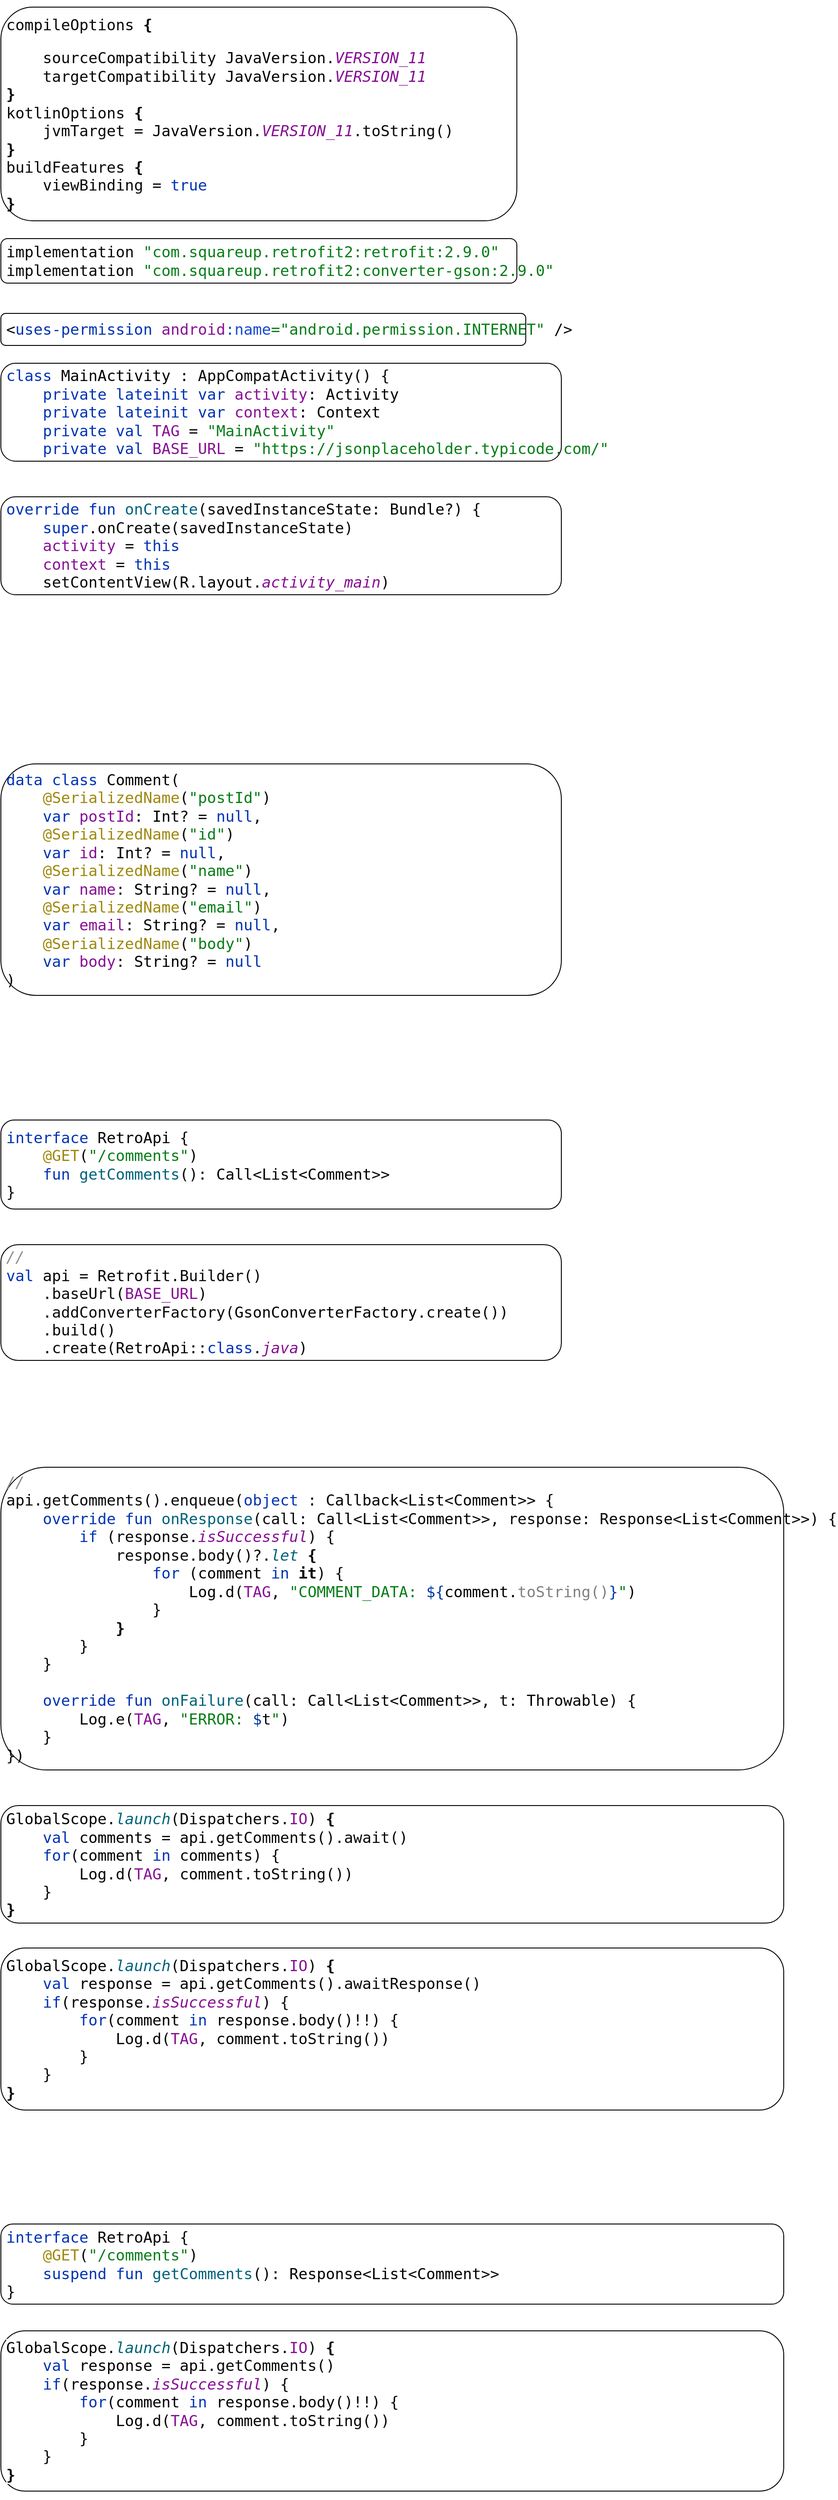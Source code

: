 <mxfile version="20.2.8" type="device"><diagram id="9xV01Iecjt-NB58fjY3P" name="Page-1"><mxGraphModel dx="1221" dy="681" grid="1" gridSize="10" guides="1" tooltips="1" connect="1" arrows="1" fold="1" page="1" pageScale="1" pageWidth="1169" pageHeight="827" math="0" shadow="0"><root><mxCell id="0"/><mxCell id="1" parent="0"/><mxCell id="su84P-bOHxAhCcJa18Z8-1" value="&lt;pre style=&quot;color: rgb(169, 183, 198); font-family: &amp;quot;Source Code Pro&amp;quot;, monospace; font-size: 12.8pt;&quot;&gt;&lt;pre style=&quot;color: rgb(8, 8, 8); font-family: &amp;quot;Source Code Pro&amp;quot;, monospace; font-size: 12.8pt;&quot;&gt;&lt;span style=&quot;color: rgb(0, 51, 179);&quot;&gt;class &lt;/span&gt;&lt;span style=&quot;color: rgb(0, 0, 0);&quot;&gt;MainActivity &lt;/span&gt;: AppCompatActivity() {&lt;br&gt;    &lt;span style=&quot;color: rgb(0, 51, 179);&quot;&gt;private lateinit var &lt;/span&gt;&lt;span style=&quot;color: rgb(135, 16, 148);&quot;&gt;activity&lt;/span&gt;: &lt;span style=&quot;color: rgb(0, 0, 0);&quot;&gt;Activity&lt;br&gt;&lt;/span&gt;&lt;span style=&quot;color: rgb(0, 0, 0);&quot;&gt;    &lt;/span&gt;&lt;span style=&quot;color: rgb(0, 51, 179);&quot;&gt;private lateinit var &lt;/span&gt;&lt;span style=&quot;color: rgb(135, 16, 148);&quot;&gt;context&lt;/span&gt;: &lt;span style=&quot;color: rgb(0, 0, 0);&quot;&gt;Context&lt;br&gt;&lt;/span&gt;&lt;span style=&quot;color: rgb(0, 0, 0);&quot;&gt;    &lt;/span&gt;&lt;span style=&quot;color: rgb(0, 51, 179);&quot;&gt;private val &lt;/span&gt;&lt;span style=&quot;color: rgb(135, 16, 148);&quot;&gt;TAG &lt;/span&gt;= &lt;span style=&quot;color: rgb(6, 125, 23);&quot;&gt;&quot;MainActivity&quot;&lt;br&gt;&lt;/span&gt;&lt;span style=&quot;color: rgb(6, 125, 23);&quot;&gt;    &lt;/span&gt;&lt;span style=&quot;color: rgb(0, 51, 179);&quot;&gt;private val &lt;/span&gt;&lt;span style=&quot;color: rgb(135, 16, 148);&quot;&gt;BASE_URL &lt;/span&gt;= &lt;span style=&quot;color: rgb(6, 125, 23);&quot;&gt;&quot;https://jsonplaceholder.typicode.com/&quot;&lt;/span&gt;&lt;/pre&gt;&lt;/pre&gt;" style="text;html=1;strokeColor=default;fillColor=none;align=left;verticalAlign=middle;whiteSpace=wrap;rounded=1;spacingLeft=4;spacingBottom=4;spacingRight=4;spacing=2;spacingTop=4;" vertex="1" parent="1"><mxGeometry x="80" y="470" width="630" height="110" as="geometry"/></mxCell><mxCell id="su84P-bOHxAhCcJa18Z8-2" style="edgeStyle=orthogonalEdgeStyle;rounded=0;orthogonalLoop=1;jettySize=auto;html=1;exitX=0.5;exitY=1;exitDx=0;exitDy=0;" edge="1" parent="1" source="su84P-bOHxAhCcJa18Z8-1" target="su84P-bOHxAhCcJa18Z8-1"><mxGeometry relative="1" as="geometry"/></mxCell><mxCell id="su84P-bOHxAhCcJa18Z8-3" value="&lt;pre style=&quot;color: rgb(169, 183, 198); font-family: &amp;quot;Source Code Pro&amp;quot;, monospace; font-size: 12.8pt;&quot;&gt;&lt;pre style=&quot;font-family: &amp;quot;JetBrains Mono&amp;quot;, monospace; font-size: 12pt;&quot;&gt;&lt;pre style=&quot;color: rgb(8, 8, 8); font-family: &amp;quot;Source Code Pro&amp;quot;, monospace; font-size: 12.8pt;&quot;&gt;implementation &lt;span style=&quot;color: rgb(6, 125, 23);&quot;&gt;&quot;com.squareup.retrofit2:retrofit:2.9.0&quot;&lt;br&gt;&lt;/span&gt;implementation &lt;span style=&quot;color: rgb(6, 125, 23);&quot;&gt;&quot;com.squareup.retrofit2:converter-gson:2.9.0&quot;&lt;/span&gt;&lt;/pre&gt;&lt;/pre&gt;&lt;/pre&gt;" style="text;html=1;strokeColor=default;fillColor=none;align=left;verticalAlign=middle;whiteSpace=wrap;rounded=1;spacingLeft=4;spacingBottom=4;spacingRight=4;spacing=2;spacingTop=4;" vertex="1" parent="1"><mxGeometry x="80" y="330" width="580" height="50" as="geometry"/></mxCell><mxCell id="su84P-bOHxAhCcJa18Z8-4" value="&lt;pre style=&quot;color: rgb(169, 183, 198); font-family: &amp;quot;Source Code Pro&amp;quot;, monospace; font-size: 12.8pt;&quot;&gt;&lt;pre style=&quot;font-family: &amp;quot;JetBrains Mono&amp;quot;, monospace; font-size: 12pt;&quot;&gt;&lt;pre style=&quot;color: rgb(8, 8, 8); font-family: &amp;quot;Source Code Pro&amp;quot;, monospace; font-size: 12.8pt;&quot;&gt;&lt;pre style=&quot;font-family: &amp;quot;Source Code Pro&amp;quot;, monospace; font-size: 12.8pt;&quot;&gt;&amp;lt;&lt;span style=&quot;color: rgb(0, 51, 179);&quot;&gt;uses-permission &lt;/span&gt;&lt;span style=&quot;color: rgb(135, 16, 148);&quot;&gt;android&lt;/span&gt;&lt;span style=&quot;color: rgb(23, 74, 212);&quot;&gt;:name&lt;/span&gt;&lt;span style=&quot;color: rgb(6, 125, 23);&quot;&gt;=&quot;android.permission.INTERNET&quot; &lt;/span&gt;/&amp;gt;&lt;/pre&gt;&lt;/pre&gt;&lt;/pre&gt;&lt;/pre&gt;" style="text;html=1;strokeColor=default;fillColor=none;align=left;verticalAlign=middle;whiteSpace=wrap;rounded=1;spacingLeft=4;spacingBottom=4;spacingRight=4;spacing=2;spacingTop=4;" vertex="1" parent="1"><mxGeometry x="80" y="414" width="590" height="36" as="geometry"/></mxCell><mxCell id="su84P-bOHxAhCcJa18Z8-5" value="&lt;pre style=&quot;color: rgb(169, 183, 198); font-family: &amp;quot;Source Code Pro&amp;quot;, monospace; font-size: 12.8pt;&quot;&gt;&lt;pre style=&quot;font-family: &amp;quot;JetBrains Mono&amp;quot;, monospace; font-size: 12pt;&quot;&gt;&lt;pre style=&quot;color: rgb(8, 8, 8); font-family: &amp;quot;Source Code Pro&amp;quot;, monospace; font-size: 12.8pt;&quot;&gt;&lt;pre style=&quot;font-family: &amp;quot;Source Code Pro&amp;quot;, monospace; font-size: 12.8pt;&quot;&gt;&lt;span style=&quot;font-size: 12.8pt; background-color: initial; white-space: normal;&quot;&gt;compileOptions &lt;/span&gt;&lt;span style=&quot;font-size: 12.8pt; background-color: initial; white-space: normal; font-weight: bold;&quot;&gt;{&lt;/span&gt;&lt;br&gt;&lt;/pre&gt;&lt;pre style=&quot;font-family: &amp;quot;Source Code Pro&amp;quot;, monospace; font-size: 12.8pt;&quot;&gt;&lt;span style=&quot;font-weight: bold;&quot;&gt;    &lt;/span&gt;sourceCompatibility &lt;span style=&quot;color: rgb(0, 0, 0);&quot;&gt;JavaVersion&lt;/span&gt;.&lt;span style=&quot;color: rgb(135, 16, 148); font-style: italic;&quot;&gt;VERSION_11&lt;br&gt;&lt;/span&gt;&lt;span style=&quot;color: rgb(135, 16, 148); font-style: italic;&quot;&gt;    &lt;/span&gt;targetCompatibility &lt;span style=&quot;color: rgb(0, 0, 0);&quot;&gt;JavaVersion&lt;/span&gt;.&lt;span style=&quot;color: rgb(135, 16, 148); font-style: italic;&quot;&gt;VERSION_11&lt;br&gt;&lt;/span&gt;&lt;span style=&quot;font-weight: bold;&quot;&gt;}&lt;br&gt;&lt;/span&gt;kotlinOptions &lt;span style=&quot;font-weight: bold;&quot;&gt;{&lt;br&gt;&lt;/span&gt;&lt;span style=&quot;font-weight: bold;&quot;&gt;    &lt;/span&gt;jvmTarget = &lt;span style=&quot;color: rgb(0, 0, 0);&quot;&gt;JavaVersion&lt;/span&gt;.&lt;span style=&quot;color: rgb(135, 16, 148); font-style: italic;&quot;&gt;VERSION_11&lt;/span&gt;.toString()&lt;br&gt;&lt;span style=&quot;font-weight: bold;&quot;&gt;}&lt;br&gt;&lt;/span&gt;buildFeatures &lt;span style=&quot;font-weight: bold;&quot;&gt;{&lt;br&gt;&lt;/span&gt;&lt;span style=&quot;font-weight: bold;&quot;&gt;    &lt;/span&gt;viewBinding = &lt;span style=&quot;color: rgb(0, 51, 179);&quot;&gt;true&lt;br&gt;&lt;/span&gt;&lt;span style=&quot;font-weight: bold;&quot;&gt;}&lt;/span&gt;&lt;/pre&gt;&lt;/pre&gt;&lt;/pre&gt;&lt;/pre&gt;" style="text;html=1;align=left;verticalAlign=middle;whiteSpace=wrap;rounded=1;spacingLeft=4;spacingBottom=4;spacingRight=4;spacing=2;spacingTop=4;strokeColor=default;" vertex="1" parent="1"><mxGeometry x="80" y="70" width="580" height="240" as="geometry"/></mxCell><mxCell id="su84P-bOHxAhCcJa18Z8-6" value="&lt;pre style=&quot;color: rgb(169, 183, 198); font-family: &amp;quot;Source Code Pro&amp;quot;, monospace; font-size: 12.8pt;&quot;&gt;&lt;pre style=&quot;color: rgb(8, 8, 8); font-family: &amp;quot;Source Code Pro&amp;quot;, monospace; font-size: 12.8pt;&quot;&gt;&lt;pre style=&quot;font-family: &amp;quot;Source Code Pro&amp;quot;, monospace; font-size: 12.8pt;&quot;&gt;&lt;span style=&quot;color: rgb(0, 51, 179);&quot;&gt;override fun &lt;/span&gt;&lt;span style=&quot;color: rgb(0, 98, 122);&quot;&gt;onCreate&lt;/span&gt;(savedInstanceState: &lt;span style=&quot;color: rgb(0, 0, 0);&quot;&gt;Bundle&lt;/span&gt;?) {&lt;br&gt;    &lt;span style=&quot;color: rgb(0, 51, 179);&quot;&gt;super&lt;/span&gt;.onCreate(savedInstanceState)&lt;br&gt;    &lt;span style=&quot;color: rgb(135, 16, 148);&quot;&gt;activity &lt;/span&gt;= &lt;span style=&quot;color: rgb(0, 51, 179);&quot;&gt;this&lt;br&gt;&lt;/span&gt;&lt;span style=&quot;color: rgb(0, 51, 179);&quot;&gt;    &lt;/span&gt;&lt;span style=&quot;color: rgb(135, 16, 148);&quot;&gt;context &lt;/span&gt;= &lt;span style=&quot;color: rgb(0, 51, 179);&quot;&gt;this&lt;br&gt;&lt;/span&gt;&lt;span style=&quot;color: rgb(0, 51, 179);&quot;&gt;    &lt;/span&gt;setContentView(&lt;span style=&quot;color: rgb(0, 0, 0);&quot;&gt;R&lt;/span&gt;.&lt;span style=&quot;color: rgb(0, 0, 0);&quot;&gt;layout&lt;/span&gt;.&lt;span style=&quot;color: rgb(135, 16, 148); font-style: italic;&quot;&gt;activity_main&lt;/span&gt;)&lt;/pre&gt;&lt;/pre&gt;&lt;/pre&gt;" style="text;html=1;strokeColor=default;fillColor=none;align=left;verticalAlign=middle;whiteSpace=wrap;rounded=1;spacingLeft=4;spacingBottom=4;spacingRight=4;spacing=2;spacingTop=4;" vertex="1" parent="1"><mxGeometry x="80" y="620" width="630" height="110" as="geometry"/></mxCell><mxCell id="su84P-bOHxAhCcJa18Z8-7" value="&lt;pre style=&quot;color: rgb(169, 183, 198); font-family: &amp;quot;Source Code Pro&amp;quot;, monospace; font-size: 12.8pt;&quot;&gt;&lt;pre style=&quot;color: rgb(8, 8, 8); font-family: &amp;quot;Source Code Pro&amp;quot;, monospace; font-size: 12.8pt;&quot;&gt;&lt;pre style=&quot;font-family: &amp;quot;Source Code Pro&amp;quot;, monospace; font-size: 12.8pt;&quot;&gt;&lt;pre style=&quot;font-family: &amp;quot;Source Code Pro&amp;quot;, monospace; font-size: 12.8pt;&quot;&gt;&lt;pre style=&quot;font-family: &amp;quot;Source Code Pro&amp;quot;, monospace; font-size: 12.8pt;&quot;&gt;&lt;span style=&quot;color: rgb(0, 51, 179);&quot;&gt;data class &lt;/span&gt;&lt;span style=&quot;color: rgb(0, 0, 0);&quot;&gt;Comment&lt;/span&gt;(&lt;br&gt;    &lt;span style=&quot;color: rgb(158, 136, 13);&quot;&gt;@SerializedName&lt;/span&gt;(&lt;span style=&quot;color: rgb(6, 125, 23);&quot;&gt;&quot;postId&quot;&lt;/span&gt;)&lt;br&gt;    &lt;span style=&quot;color: rgb(0, 51, 179);&quot;&gt;var &lt;/span&gt;&lt;span style=&quot;color: rgb(135, 16, 148);&quot;&gt;postId&lt;/span&gt;: &lt;span style=&quot;color: rgb(0, 0, 0);&quot;&gt;Int&lt;/span&gt;? = &lt;span style=&quot;color: rgb(0, 51, 179);&quot;&gt;null&lt;/span&gt;,&lt;br&gt;    &lt;span style=&quot;color: rgb(158, 136, 13);&quot;&gt;@SerializedName&lt;/span&gt;(&lt;span style=&quot;color: rgb(6, 125, 23);&quot;&gt;&quot;id&quot;&lt;/span&gt;)&lt;br&gt;    &lt;span style=&quot;color: rgb(0, 51, 179);&quot;&gt;var &lt;/span&gt;&lt;span style=&quot;color: rgb(135, 16, 148);&quot;&gt;id&lt;/span&gt;: &lt;span style=&quot;color: rgb(0, 0, 0);&quot;&gt;Int&lt;/span&gt;? = &lt;span style=&quot;color: rgb(0, 51, 179);&quot;&gt;null&lt;/span&gt;,&lt;br&gt;    &lt;span style=&quot;color: rgb(158, 136, 13);&quot;&gt;@SerializedName&lt;/span&gt;(&lt;span style=&quot;color: rgb(6, 125, 23);&quot;&gt;&quot;name&quot;&lt;/span&gt;)&lt;br&gt;    &lt;span style=&quot;color: rgb(0, 51, 179);&quot;&gt;var &lt;/span&gt;&lt;span style=&quot;color: rgb(135, 16, 148);&quot;&gt;name&lt;/span&gt;: &lt;span style=&quot;color: rgb(0, 0, 0);&quot;&gt;String&lt;/span&gt;? = &lt;span style=&quot;color: rgb(0, 51, 179);&quot;&gt;null&lt;/span&gt;,&lt;br&gt;    &lt;span style=&quot;color: rgb(158, 136, 13);&quot;&gt;@SerializedName&lt;/span&gt;(&lt;span style=&quot;color: rgb(6, 125, 23);&quot;&gt;&quot;email&quot;&lt;/span&gt;)&lt;br&gt;    &lt;span style=&quot;color: rgb(0, 51, 179);&quot;&gt;var &lt;/span&gt;&lt;span style=&quot;color: rgb(135, 16, 148);&quot;&gt;email&lt;/span&gt;: &lt;span style=&quot;color: rgb(0, 0, 0);&quot;&gt;String&lt;/span&gt;? = &lt;span style=&quot;color: rgb(0, 51, 179);&quot;&gt;null&lt;/span&gt;,&lt;br&gt;    &lt;span style=&quot;color: rgb(158, 136, 13);&quot;&gt;@SerializedName&lt;/span&gt;(&lt;span style=&quot;color: rgb(6, 125, 23);&quot;&gt;&quot;body&quot;&lt;/span&gt;)&lt;br&gt;    &lt;span style=&quot;color: rgb(0, 51, 179);&quot;&gt;var &lt;/span&gt;&lt;span style=&quot;color: rgb(135, 16, 148);&quot;&gt;body&lt;/span&gt;: &lt;span style=&quot;color: rgb(0, 0, 0);&quot;&gt;String&lt;/span&gt;? = &lt;span style=&quot;color: rgb(0, 51, 179);&quot;&gt;null&lt;br&gt;&lt;/span&gt;)&lt;/pre&gt;&lt;/pre&gt;&lt;/pre&gt;&lt;/pre&gt;&lt;/pre&gt;" style="text;html=1;strokeColor=default;fillColor=none;align=left;verticalAlign=middle;whiteSpace=wrap;rounded=1;spacingLeft=4;spacingBottom=4;spacingRight=4;spacing=2;spacingTop=4;glass=0;sketch=0;shadow=0;" vertex="1" parent="1"><mxGeometry x="80" y="920" width="630" height="260" as="geometry"/></mxCell><mxCell id="su84P-bOHxAhCcJa18Z8-8" value="&lt;pre style=&quot;color: rgb(169, 183, 198); font-family: &amp;quot;Source Code Pro&amp;quot;, monospace; font-size: 12.8pt;&quot;&gt;&lt;pre style=&quot;color: rgb(8, 8, 8); font-family: &amp;quot;Source Code Pro&amp;quot;, monospace; font-size: 12.8pt;&quot;&gt;&lt;pre style=&quot;font-family: &amp;quot;Source Code Pro&amp;quot;, monospace; font-size: 12.8pt;&quot;&gt;&lt;pre style=&quot;font-family: &amp;quot;Source Code Pro&amp;quot;, monospace; font-size: 12.8pt;&quot;&gt;&lt;pre style=&quot;font-family: &amp;quot;Source Code Pro&amp;quot;, monospace; font-size: 12.8pt;&quot;&gt;&lt;span style=&quot;color: rgb(0, 51, 179);&quot;&gt;interface &lt;/span&gt;&lt;span style=&quot;color: rgb(0, 0, 0);&quot;&gt;RetroApi &lt;/span&gt;{&lt;br&gt;    &lt;span style=&quot;color: rgb(158, 136, 13);&quot;&gt;@GET&lt;/span&gt;(&lt;span style=&quot;color: rgb(6, 125, 23);&quot;&gt;&quot;/comments&quot;&lt;/span&gt;)&lt;br&gt;    &lt;span style=&quot;color: rgb(0, 51, 179);&quot;&gt;fun &lt;/span&gt;&lt;span style=&quot;color: rgb(0, 98, 122);&quot;&gt;getComments&lt;/span&gt;(): &lt;span style=&quot;color: rgb(0, 0, 0);&quot;&gt;Call&lt;/span&gt;&amp;lt;&lt;span style=&quot;color: rgb(0, 0, 0);&quot;&gt;List&lt;/span&gt;&amp;lt;&lt;span style=&quot;color: rgb(0, 0, 0);&quot;&gt;Comment&lt;/span&gt;&amp;gt;&amp;gt;&lt;br&gt;}&lt;/pre&gt;&lt;/pre&gt;&lt;/pre&gt;&lt;/pre&gt;&lt;/pre&gt;" style="text;html=1;strokeColor=default;fillColor=none;align=left;verticalAlign=middle;whiteSpace=wrap;rounded=1;spacingLeft=4;spacingBottom=4;spacingRight=4;spacing=2;spacingTop=4;" vertex="1" parent="1"><mxGeometry x="80" y="1320" width="630" height="100" as="geometry"/></mxCell><mxCell id="su84P-bOHxAhCcJa18Z8-9" value="&lt;pre style=&quot;color: rgb(169, 183, 198); font-family: &amp;quot;Source Code Pro&amp;quot;, monospace; font-size: 12.8pt;&quot;&gt;&lt;pre style=&quot;color: rgb(8, 8, 8); font-family: &amp;quot;Source Code Pro&amp;quot;, monospace; font-size: 12.8pt;&quot;&gt;&lt;pre style=&quot;font-family: &amp;quot;Source Code Pro&amp;quot;, monospace; font-size: 12.8pt;&quot;&gt;&lt;pre style=&quot;font-family: &amp;quot;Source Code Pro&amp;quot;, monospace; font-size: 12.8pt;&quot;&gt;&lt;pre style=&quot;font-family: &amp;quot;Source Code Pro&amp;quot;, monospace; font-size: 12.8pt;&quot;&gt;&lt;pre style=&quot;font-family: &amp;quot;Source Code Pro&amp;quot;, monospace; font-size: 12.8pt;&quot;&gt;&lt;span style=&quot;color: rgb(140, 140, 140); font-style: italic;&quot;&gt;//&lt;br&gt;&lt;/span&gt;&lt;span style=&quot;color: rgb(0, 51, 179);&quot;&gt;val &lt;/span&gt;&lt;span style=&quot;color: rgb(0, 0, 0);&quot;&gt;api &lt;/span&gt;= &lt;span style=&quot;color: rgb(0, 0, 0);&quot;&gt;Retrofit&lt;/span&gt;.Builder()&lt;br&gt;    .baseUrl(&lt;span style=&quot;color: rgb(135, 16, 148);&quot;&gt;BASE_URL&lt;/span&gt;)&lt;br&gt;    .addConverterFactory(&lt;span style=&quot;color: rgb(0, 0, 0);&quot;&gt;GsonConverterFactory&lt;/span&gt;.create())&lt;br&gt;    .build()&lt;br&gt;    .create(&lt;span style=&quot;color: rgb(0, 0, 0);&quot;&gt;RetroApi&lt;/span&gt;::&lt;span style=&quot;color: rgb(0, 51, 179);&quot;&gt;class&lt;/span&gt;.&lt;span style=&quot;color: rgb(135, 16, 148); font-style: italic;&quot;&gt;java&lt;/span&gt;)&lt;/pre&gt;&lt;/pre&gt;&lt;/pre&gt;&lt;/pre&gt;&lt;/pre&gt;&lt;/pre&gt;" style="text;html=1;strokeColor=default;fillColor=none;align=left;verticalAlign=middle;whiteSpace=wrap;rounded=1;spacingLeft=4;spacingBottom=4;spacingRight=4;spacing=2;spacingTop=4;" vertex="1" parent="1"><mxGeometry x="80" y="1460" width="630" height="130" as="geometry"/></mxCell><mxCell id="su84P-bOHxAhCcJa18Z8-10" value="&lt;pre style=&quot;color: rgb(169, 183, 198); font-family: &amp;quot;Source Code Pro&amp;quot;, monospace; font-size: 12.8pt;&quot;&gt;&lt;pre style=&quot;color: rgb(8, 8, 8); font-family: &amp;quot;Source Code Pro&amp;quot;, monospace; font-size: 12.8pt;&quot;&gt;&lt;pre style=&quot;font-family: &amp;quot;Source Code Pro&amp;quot;, monospace; font-size: 12.8pt;&quot;&gt;&lt;pre style=&quot;font-family: &amp;quot;Source Code Pro&amp;quot;, monospace; font-size: 12.8pt;&quot;&gt;&lt;pre style=&quot;font-family: &amp;quot;Source Code Pro&amp;quot;, monospace; font-size: 12.8pt;&quot;&gt;&lt;pre style=&quot;font-family: &amp;quot;Source Code Pro&amp;quot;, monospace; font-size: 12.8pt;&quot;&gt;&lt;pre style=&quot;font-family: &amp;quot;Source Code Pro&amp;quot;, monospace; font-size: 12.8pt;&quot;&gt;&lt;span style=&quot;color: rgb(140, 140, 140); font-style: italic;&quot;&gt;//&lt;br&gt;&lt;/span&gt;&lt;span style=&quot;color: rgb(0, 0, 0);&quot;&gt;api&lt;/span&gt;.getComments().enqueue(&lt;span style=&quot;color: rgb(0, 51, 179);&quot;&gt;object &lt;/span&gt;: &lt;span style=&quot;color: rgb(0, 0, 0);&quot;&gt;Callback&lt;/span&gt;&amp;lt;&lt;span style=&quot;color: rgb(0, 0, 0);&quot;&gt;List&lt;/span&gt;&amp;lt;&lt;span style=&quot;color: rgb(0, 0, 0);&quot;&gt;Comment&lt;/span&gt;&amp;gt;&amp;gt; {&lt;br&gt;    &lt;span style=&quot;color: rgb(0, 51, 179);&quot;&gt;override fun &lt;/span&gt;&lt;span style=&quot;color: rgb(0, 98, 122);&quot;&gt;onResponse&lt;/span&gt;(call: &lt;span style=&quot;color: rgb(0, 0, 0);&quot;&gt;Call&lt;/span&gt;&amp;lt;&lt;span style=&quot;color: rgb(0, 0, 0);&quot;&gt;List&lt;/span&gt;&amp;lt;&lt;span style=&quot;color: rgb(0, 0, 0);&quot;&gt;Comment&lt;/span&gt;&amp;gt;&amp;gt;, response: &lt;span style=&quot;color: rgb(0, 0, 0);&quot;&gt;Response&lt;/span&gt;&amp;lt;&lt;span style=&quot;color: rgb(0, 0, 0);&quot;&gt;List&lt;/span&gt;&amp;lt;&lt;span style=&quot;color: rgb(0, 0, 0);&quot;&gt;Comment&lt;/span&gt;&amp;gt;&amp;gt;) {&lt;br&gt;        &lt;span style=&quot;color: rgb(0, 51, 179);&quot;&gt;if &lt;/span&gt;(response.&lt;span style=&quot;color: rgb(135, 16, 148); font-style: italic;&quot;&gt;isSuccessful&lt;/span&gt;) {&lt;br&gt;            response.body()?.&lt;span style=&quot;color: rgb(0, 98, 122); font-style: italic;&quot;&gt;let &lt;/span&gt;&lt;span style=&quot;font-weight: bold;&quot;&gt;{&lt;br&gt;&lt;/span&gt;&lt;span style=&quot;font-weight: bold;&quot;&gt;                &lt;/span&gt;&lt;span style=&quot;color: rgb(0, 51, 179);&quot;&gt;for &lt;/span&gt;(&lt;span style=&quot;color: rgb(0, 0, 0);&quot;&gt;comment &lt;/span&gt;&lt;span style=&quot;color: rgb(0, 51, 179);&quot;&gt;in &lt;/span&gt;&lt;span style=&quot;font-weight: bold;&quot;&gt;it&lt;/span&gt;) {&lt;br&gt;                    &lt;span style=&quot;color: rgb(0, 0, 0);&quot;&gt;Log&lt;/span&gt;.d(&lt;span style=&quot;color: rgb(135, 16, 148);&quot;&gt;TAG&lt;/span&gt;, &lt;span style=&quot;color: rgb(6, 125, 23);&quot;&gt;&quot;COMMENT_DATA: &lt;/span&gt;&lt;span style=&quot;color: rgb(0, 55, 166);&quot;&gt;${&lt;/span&gt;&lt;span style=&quot;color: rgb(0, 0, 0);&quot;&gt;comment&lt;/span&gt;.&lt;span style=&quot;color: rgb(128, 128, 128);&quot;&gt;toString()&lt;/span&gt;&lt;span style=&quot;color: rgb(0, 55, 166);&quot;&gt;}&lt;/span&gt;&lt;span style=&quot;color: rgb(6, 125, 23);&quot;&gt;&quot;&lt;/span&gt;)&lt;br&gt;                }&lt;br&gt;            &lt;span style=&quot;font-weight: bold;&quot;&gt;}&lt;br&gt;&lt;/span&gt;&lt;span style=&quot;font-weight: bold;&quot;&gt;        &lt;/span&gt;}&lt;br&gt;    }&lt;br&gt;&lt;br&gt;    &lt;span style=&quot;color: rgb(0, 51, 179);&quot;&gt;override fun &lt;/span&gt;&lt;span style=&quot;color: rgb(0, 98, 122);&quot;&gt;onFailure&lt;/span&gt;(call: &lt;span style=&quot;color: rgb(0, 0, 0);&quot;&gt;Call&lt;/span&gt;&amp;lt;&lt;span style=&quot;color: rgb(0, 0, 0);&quot;&gt;List&lt;/span&gt;&amp;lt;&lt;span style=&quot;color: rgb(0, 0, 0);&quot;&gt;Comment&lt;/span&gt;&amp;gt;&amp;gt;, t: &lt;span style=&quot;color: rgb(0, 0, 0);&quot;&gt;Throwable&lt;/span&gt;) {&lt;br&gt;        &lt;span style=&quot;color: rgb(0, 0, 0);&quot;&gt;Log&lt;/span&gt;.e(&lt;span style=&quot;color: rgb(135, 16, 148);&quot;&gt;TAG&lt;/span&gt;, &lt;span style=&quot;color: rgb(6, 125, 23);&quot;&gt;&quot;ERROR: &lt;/span&gt;&lt;span style=&quot;color: rgb(0, 55, 166);&quot;&gt;$&lt;/span&gt;t&lt;span style=&quot;color: rgb(6, 125, 23);&quot;&gt;&quot;&lt;/span&gt;)&lt;br&gt;    }&lt;br&gt;})&lt;/pre&gt;&lt;/pre&gt;&lt;/pre&gt;&lt;/pre&gt;&lt;/pre&gt;&lt;/pre&gt;&lt;/pre&gt;" style="text;html=1;strokeColor=default;fillColor=none;align=left;verticalAlign=middle;whiteSpace=wrap;rounded=1;spacingLeft=4;spacingBottom=4;spacingRight=4;spacing=2;spacingTop=4;" vertex="1" parent="1"><mxGeometry x="80" y="1710" width="880" height="340" as="geometry"/></mxCell><mxCell id="su84P-bOHxAhCcJa18Z8-11" value="&lt;pre style=&quot;color: rgb(169, 183, 198); font-family: &amp;quot;Source Code Pro&amp;quot;, monospace; font-size: 12.8pt;&quot;&gt;&lt;pre style=&quot;color: rgb(8, 8, 8); font-family: &amp;quot;Source Code Pro&amp;quot;, monospace; font-size: 12.8pt;&quot;&gt;&lt;pre style=&quot;font-family: &amp;quot;Source Code Pro&amp;quot;, monospace; font-size: 12.8pt;&quot;&gt;&lt;pre style=&quot;font-family: &amp;quot;Source Code Pro&amp;quot;, monospace; font-size: 12.8pt;&quot;&gt;&lt;pre style=&quot;font-family: &amp;quot;Source Code Pro&amp;quot;, monospace; font-size: 12.8pt;&quot;&gt;&lt;pre style=&quot;font-family: &amp;quot;Source Code Pro&amp;quot;, monospace; font-size: 12.8pt;&quot;&gt;&lt;pre style=&quot;font-family: &amp;quot;Source Code Pro&amp;quot;, monospace; font-size: 12.8pt;&quot;&gt;&lt;pre style=&quot;font-family: &amp;quot;Source Code Pro&amp;quot;, monospace; font-size: 12.8pt;&quot;&gt;&lt;span style=&quot;color: rgb(0, 0, 0);&quot;&gt;GlobalScope&lt;/span&gt;.&lt;span style=&quot;color: rgb(0, 98, 122); font-style: italic;&quot;&gt;launch&lt;/span&gt;(&lt;span style=&quot;color: rgb(0, 0, 0);&quot;&gt;Dispatchers&lt;/span&gt;.&lt;span style=&quot;color: rgb(135, 16, 148);&quot;&gt;IO&lt;/span&gt;) &lt;span style=&quot;font-weight: bold;&quot;&gt;{&lt;br&gt;&lt;/span&gt;&lt;span style=&quot;font-weight: bold;&quot;&gt;    &lt;/span&gt;&lt;span style=&quot;color: rgb(0, 51, 179);&quot;&gt;val &lt;/span&gt;&lt;span style=&quot;color: rgb(0, 0, 0);&quot;&gt;comments &lt;/span&gt;= &lt;span style=&quot;color: rgb(0, 0, 0);&quot;&gt;api&lt;/span&gt;.getComments().await()&lt;br&gt;    &lt;span style=&quot;color: rgb(0, 51, 179);&quot;&gt;for&lt;/span&gt;(&lt;span style=&quot;color: rgb(0, 0, 0);&quot;&gt;comment &lt;/span&gt;&lt;span style=&quot;color: rgb(0, 51, 179);&quot;&gt;in &lt;/span&gt;&lt;span style=&quot;color: rgb(0, 0, 0);&quot;&gt;comments&lt;/span&gt;) {&lt;br&gt;        &lt;span style=&quot;color: rgb(0, 0, 0);&quot;&gt;Log&lt;/span&gt;.d(&lt;span style=&quot;color: rgb(135, 16, 148);&quot;&gt;TAG&lt;/span&gt;, &lt;span style=&quot;color: rgb(0, 0, 0);&quot;&gt;comment&lt;/span&gt;.toString())&lt;br&gt;    }&lt;br&gt;&lt;span style=&quot;font-weight: bold;&quot;&gt;}&lt;/span&gt;&lt;/pre&gt;&lt;/pre&gt;&lt;/pre&gt;&lt;/pre&gt;&lt;/pre&gt;&lt;/pre&gt;&lt;/pre&gt;&lt;/pre&gt;" style="text;html=1;strokeColor=default;fillColor=none;align=left;verticalAlign=middle;whiteSpace=wrap;rounded=1;spacingLeft=4;spacingBottom=4;spacingRight=4;spacing=2;spacingTop=4;" vertex="1" parent="1"><mxGeometry x="80" y="2090" width="880" height="132" as="geometry"/></mxCell><mxCell id="su84P-bOHxAhCcJa18Z8-12" value="&lt;pre style=&quot;color: rgb(169, 183, 198); font-family: &amp;quot;Source Code Pro&amp;quot;, monospace; font-size: 12.8pt;&quot;&gt;&lt;pre style=&quot;color: rgb(8, 8, 8); font-family: &amp;quot;Source Code Pro&amp;quot;, monospace; font-size: 12.8pt;&quot;&gt;&lt;pre style=&quot;font-family: &amp;quot;Source Code Pro&amp;quot;, monospace; font-size: 12.8pt;&quot;&gt;&lt;pre style=&quot;font-family: &amp;quot;Source Code Pro&amp;quot;, monospace; font-size: 12.8pt;&quot;&gt;&lt;pre style=&quot;font-family: &amp;quot;Source Code Pro&amp;quot;, monospace; font-size: 12.8pt;&quot;&gt;&lt;pre style=&quot;font-family: &amp;quot;Source Code Pro&amp;quot;, monospace; font-size: 12.8pt;&quot;&gt;&lt;pre style=&quot;font-family: &amp;quot;Source Code Pro&amp;quot;, monospace; font-size: 12.8pt;&quot;&gt;&lt;pre style=&quot;font-family: &amp;quot;Source Code Pro&amp;quot;, monospace; font-size: 12.8pt;&quot;&gt;&lt;pre style=&quot;font-family: &amp;quot;Source Code Pro&amp;quot;, monospace; font-size: 12.8pt;&quot;&gt;&lt;span style=&quot;color: rgb(0, 0, 0);&quot;&gt;GlobalScope&lt;/span&gt;.&lt;span style=&quot;color: rgb(0, 98, 122); font-style: italic;&quot;&gt;launch&lt;/span&gt;(&lt;span style=&quot;color: rgb(0, 0, 0);&quot;&gt;Dispatchers&lt;/span&gt;.&lt;span style=&quot;color: rgb(135, 16, 148);&quot;&gt;IO&lt;/span&gt;) &lt;span style=&quot;font-weight: bold;&quot;&gt;{&lt;br&gt;&lt;/span&gt;&lt;span style=&quot;font-weight: bold;&quot;&gt;    &lt;/span&gt;&lt;span style=&quot;color: rgb(0, 51, 179);&quot;&gt;val &lt;/span&gt;&lt;span style=&quot;color: rgb(0, 0, 0);&quot;&gt;response &lt;/span&gt;= &lt;span style=&quot;color: rgb(0, 0, 0);&quot;&gt;api&lt;/span&gt;.getComments().awaitResponse()&lt;br&gt;    &lt;span style=&quot;color: rgb(0, 51, 179);&quot;&gt;if&lt;/span&gt;(&lt;span style=&quot;color: rgb(0, 0, 0);&quot;&gt;response&lt;/span&gt;.&lt;span style=&quot;color: rgb(135, 16, 148); font-style: italic;&quot;&gt;isSuccessful&lt;/span&gt;) {&lt;br&gt;        &lt;span style=&quot;color: rgb(0, 51, 179);&quot;&gt;for&lt;/span&gt;(&lt;span style=&quot;color: rgb(0, 0, 0);&quot;&gt;comment &lt;/span&gt;&lt;span style=&quot;color: rgb(0, 51, 179);&quot;&gt;in &lt;/span&gt;&lt;span style=&quot;color: rgb(0, 0, 0);&quot;&gt;response&lt;/span&gt;.body()!!) {&lt;br&gt;            &lt;span style=&quot;color: rgb(0, 0, 0);&quot;&gt;Log&lt;/span&gt;.d(&lt;span style=&quot;color: rgb(135, 16, 148);&quot;&gt;TAG&lt;/span&gt;, &lt;span style=&quot;color: rgb(0, 0, 0);&quot;&gt;comment&lt;/span&gt;.toString())&lt;br&gt;        }&lt;br&gt;    }&lt;br&gt;&lt;span style=&quot;font-weight: bold;&quot;&gt;}&lt;/span&gt;&lt;/pre&gt;&lt;/pre&gt;&lt;/pre&gt;&lt;/pre&gt;&lt;/pre&gt;&lt;/pre&gt;&lt;/pre&gt;&lt;/pre&gt;&lt;/pre&gt;" style="text;html=1;strokeColor=default;fillColor=none;align=left;verticalAlign=middle;whiteSpace=wrap;rounded=1;spacingLeft=4;spacingBottom=4;spacingRight=4;spacing=2;spacingTop=4;" vertex="1" parent="1"><mxGeometry x="80" y="2250" width="880" height="182" as="geometry"/></mxCell><mxCell id="su84P-bOHxAhCcJa18Z8-13" value="&lt;pre style=&quot;color: rgb(169, 183, 198); font-family: &amp;quot;Source Code Pro&amp;quot;, monospace; font-size: 12.8pt;&quot;&gt;&lt;pre style=&quot;color: rgb(8, 8, 8); font-family: &amp;quot;Source Code Pro&amp;quot;, monospace; font-size: 12.8pt;&quot;&gt;&lt;pre style=&quot;font-family: &amp;quot;Source Code Pro&amp;quot;, monospace; font-size: 12.8pt;&quot;&gt;&lt;pre style=&quot;font-family: &amp;quot;Source Code Pro&amp;quot;, monospace; font-size: 12.8pt;&quot;&gt;&lt;pre style=&quot;font-family: &amp;quot;Source Code Pro&amp;quot;, monospace; font-size: 12.8pt;&quot;&gt;&lt;pre style=&quot;font-family: &amp;quot;Source Code Pro&amp;quot;, monospace; font-size: 12.8pt;&quot;&gt;&lt;pre style=&quot;font-family: &amp;quot;Source Code Pro&amp;quot;, monospace; font-size: 12.8pt;&quot;&gt;&lt;pre style=&quot;font-family: &amp;quot;Source Code Pro&amp;quot;, monospace; font-size: 12.8pt;&quot;&gt;&lt;pre style=&quot;font-family: &amp;quot;Source Code Pro&amp;quot;, monospace; font-size: 12.8pt;&quot;&gt;&lt;pre style=&quot;font-family: &amp;quot;Source Code Pro&amp;quot;, monospace; font-size: 12.8pt;&quot;&gt;&lt;span style=&quot;color: rgb(0, 51, 179);&quot;&gt;interface &lt;/span&gt;&lt;span style=&quot;color: rgb(0, 0, 0);&quot;&gt;RetroApi &lt;/span&gt;{&lt;br&gt;    &lt;span style=&quot;color: rgb(158, 136, 13);&quot;&gt;@GET&lt;/span&gt;(&lt;span style=&quot;color: rgb(6, 125, 23);&quot;&gt;&quot;/comments&quot;&lt;/span&gt;)&lt;br&gt;    &lt;span style=&quot;color: rgb(0, 51, 179);&quot;&gt;suspend fun &lt;/span&gt;&lt;span style=&quot;color: rgb(0, 98, 122);&quot;&gt;getComments&lt;/span&gt;(): &lt;span style=&quot;color: rgb(0, 0, 0);&quot;&gt;Response&lt;/span&gt;&amp;lt;&lt;span style=&quot;color: rgb(0, 0, 0);&quot;&gt;List&lt;/span&gt;&amp;lt;&lt;span style=&quot;color: rgb(0, 0, 0);&quot;&gt;Comment&lt;/span&gt;&amp;gt;&amp;gt;&lt;br&gt;}&lt;/pre&gt;&lt;/pre&gt;&lt;/pre&gt;&lt;/pre&gt;&lt;/pre&gt;&lt;/pre&gt;&lt;/pre&gt;&lt;/pre&gt;&lt;/pre&gt;&lt;/pre&gt;" style="text;html=1;strokeColor=default;fillColor=none;align=left;verticalAlign=middle;whiteSpace=wrap;rounded=1;spacingLeft=4;spacingBottom=4;spacingRight=4;spacing=2;spacingTop=4;" vertex="1" parent="1"><mxGeometry x="80" y="2560" width="880" height="90" as="geometry"/></mxCell><mxCell id="su84P-bOHxAhCcJa18Z8-14" value="&lt;pre style=&quot;color: rgb(169, 183, 198); font-family: &amp;quot;Source Code Pro&amp;quot;, monospace; font-size: 12.8pt;&quot;&gt;&lt;pre style=&quot;color: rgb(8, 8, 8); font-family: &amp;quot;Source Code Pro&amp;quot;, monospace; font-size: 12.8pt;&quot;&gt;&lt;pre style=&quot;font-family: &amp;quot;Source Code Pro&amp;quot;, monospace; font-size: 12.8pt;&quot;&gt;&lt;pre style=&quot;font-family: &amp;quot;Source Code Pro&amp;quot;, monospace; font-size: 12.8pt;&quot;&gt;&lt;pre style=&quot;font-family: &amp;quot;Source Code Pro&amp;quot;, monospace; font-size: 12.8pt;&quot;&gt;&lt;pre style=&quot;font-family: &amp;quot;Source Code Pro&amp;quot;, monospace; font-size: 12.8pt;&quot;&gt;&lt;pre style=&quot;font-family: &amp;quot;Source Code Pro&amp;quot;, monospace; font-size: 12.8pt;&quot;&gt;&lt;pre style=&quot;font-family: &amp;quot;Source Code Pro&amp;quot;, monospace; font-size: 12.8pt;&quot;&gt;&lt;pre style=&quot;font-family: &amp;quot;Source Code Pro&amp;quot;, monospace; font-size: 12.8pt;&quot;&gt;&lt;pre style=&quot;font-family: &amp;quot;Source Code Pro&amp;quot;, monospace; font-size: 12.8pt;&quot;&gt;&lt;pre style=&quot;background-color: rgb(255, 255, 255); font-family: &amp;quot;Source Code Pro&amp;quot;, monospace; font-size: 12.8pt;&quot;&gt;&lt;span style=&quot;color:#000000;&quot;&gt;GlobalScope&lt;/span&gt;.&lt;span style=&quot;color:#00627a;font-style:italic;&quot;&gt;launch&lt;/span&gt;(&lt;span style=&quot;color:#000000;&quot;&gt;Dispatchers&lt;/span&gt;.&lt;span style=&quot;color:#871094;&quot;&gt;IO&lt;/span&gt;) &lt;span style=&quot;font-weight:bold;&quot;&gt;{&lt;br&gt;&lt;/span&gt;&lt;span style=&quot;font-weight:bold;&quot;&gt;    &lt;/span&gt;&lt;span style=&quot;color:#0033b3;&quot;&gt;val &lt;/span&gt;&lt;span style=&quot;color:#000000;&quot;&gt;response &lt;/span&gt;= &lt;span style=&quot;color:#000000;&quot;&gt;api&lt;/span&gt;.getComments()&lt;br&gt;    &lt;span style=&quot;color:#0033b3;&quot;&gt;if&lt;/span&gt;(&lt;span style=&quot;color:#000000;&quot;&gt;response&lt;/span&gt;.&lt;span style=&quot;color:#871094;font-style:italic;&quot;&gt;isSuccessful&lt;/span&gt;) {&lt;br&gt;        &lt;span style=&quot;color:#0033b3;&quot;&gt;for&lt;/span&gt;(&lt;span style=&quot;color:#000000;&quot;&gt;comment &lt;/span&gt;&lt;span style=&quot;color:#0033b3;&quot;&gt;in &lt;/span&gt;&lt;span style=&quot;color:#000000;&quot;&gt;response&lt;/span&gt;.body()!!) {&lt;br&gt;            &lt;span style=&quot;color:#000000;&quot;&gt;Log&lt;/span&gt;.d(&lt;span style=&quot;color:#871094;&quot;&gt;TAG&lt;/span&gt;, &lt;span style=&quot;color:#000000;&quot;&gt;comment&lt;/span&gt;.toString())&lt;br&gt;        }&lt;br&gt;    }&lt;br&gt;&lt;span style=&quot;font-weight:bold;&quot;&gt;}&lt;/span&gt;&lt;/pre&gt;&lt;/pre&gt;&lt;/pre&gt;&lt;/pre&gt;&lt;/pre&gt;&lt;/pre&gt;&lt;/pre&gt;&lt;/pre&gt;&lt;/pre&gt;&lt;/pre&gt;&lt;/pre&gt;" style="text;html=1;strokeColor=default;fillColor=none;align=left;verticalAlign=middle;whiteSpace=wrap;rounded=1;spacingLeft=4;spacingBottom=4;spacingRight=4;spacing=2;spacingTop=4;" vertex="1" parent="1"><mxGeometry x="80" y="2680" width="880" height="180" as="geometry"/></mxCell></root></mxGraphModel></diagram></mxfile>